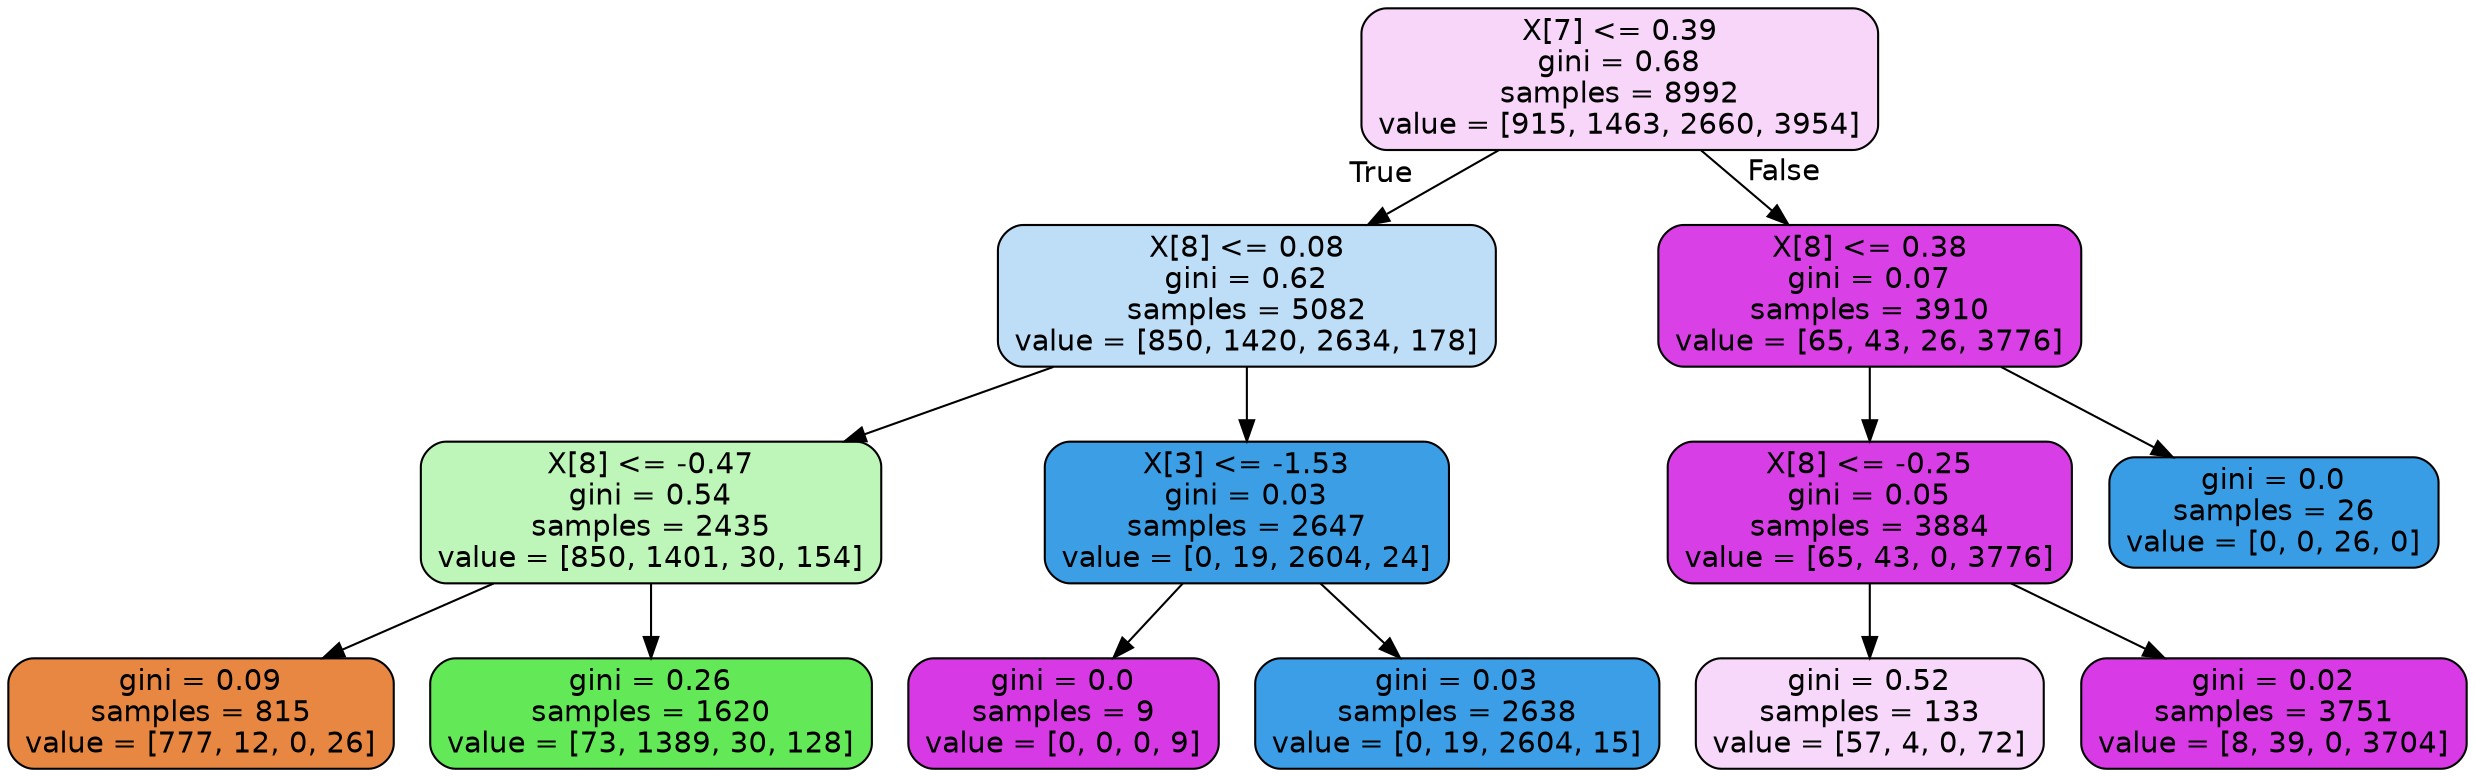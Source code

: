 digraph Tree {
node [shape=box, style="filled, rounded", color="black", fontname=helvetica] ;
edge [fontname=helvetica] ;
0 [label="X[7] <= 0.39\ngini = 0.68\nsamples = 8992\nvalue = [915, 1463, 2660, 3954]", fillcolor="#d739e534"] ;
1 [label="X[8] <= 0.08\ngini = 0.62\nsamples = 5082\nvalue = [850, 1420, 2634, 178]", fillcolor="#399de555"] ;
0 -> 1 [labeldistance=2.5, labelangle=45, headlabel="True"] ;
2 [label="X[8] <= -0.47\ngini = 0.54\nsamples = 2435\nvalue = [850, 1401, 30, 154]", fillcolor="#47e53959"] ;
1 -> 2 ;
3 [label="gini = 0.09\nsamples = 815\nvalue = [777, 12, 0, 26]", fillcolor="#e58139f3"] ;
2 -> 3 ;
4 [label="gini = 0.26\nsamples = 1620\nvalue = [73, 1389, 30, 128]", fillcolor="#47e539d8"] ;
2 -> 4 ;
5 [label="X[3] <= -1.53\ngini = 0.03\nsamples = 2647\nvalue = [0, 19, 2604, 24]", fillcolor="#399de5fb"] ;
1 -> 5 ;
6 [label="gini = 0.0\nsamples = 9\nvalue = [0, 0, 0, 9]", fillcolor="#d739e5ff"] ;
5 -> 6 ;
7 [label="gini = 0.03\nsamples = 2638\nvalue = [0, 19, 2604, 15]", fillcolor="#399de5fc"] ;
5 -> 7 ;
8 [label="X[8] <= 0.38\ngini = 0.07\nsamples = 3910\nvalue = [65, 43, 26, 3776]", fillcolor="#d739e5f6"] ;
0 -> 8 [labeldistance=2.5, labelangle=-45, headlabel="False"] ;
9 [label="X[8] <= -0.25\ngini = 0.05\nsamples = 3884\nvalue = [65, 43, 0, 3776]", fillcolor="#d739e5f8"] ;
8 -> 9 ;
10 [label="gini = 0.52\nsamples = 133\nvalue = [57, 4, 0, 72]", fillcolor="#d739e532"] ;
9 -> 10 ;
11 [label="gini = 0.02\nsamples = 3751\nvalue = [8, 39, 0, 3704]", fillcolor="#d739e5fc"] ;
9 -> 11 ;
12 [label="gini = 0.0\nsamples = 26\nvalue = [0, 0, 26, 0]", fillcolor="#399de5ff"] ;
8 -> 12 ;
}